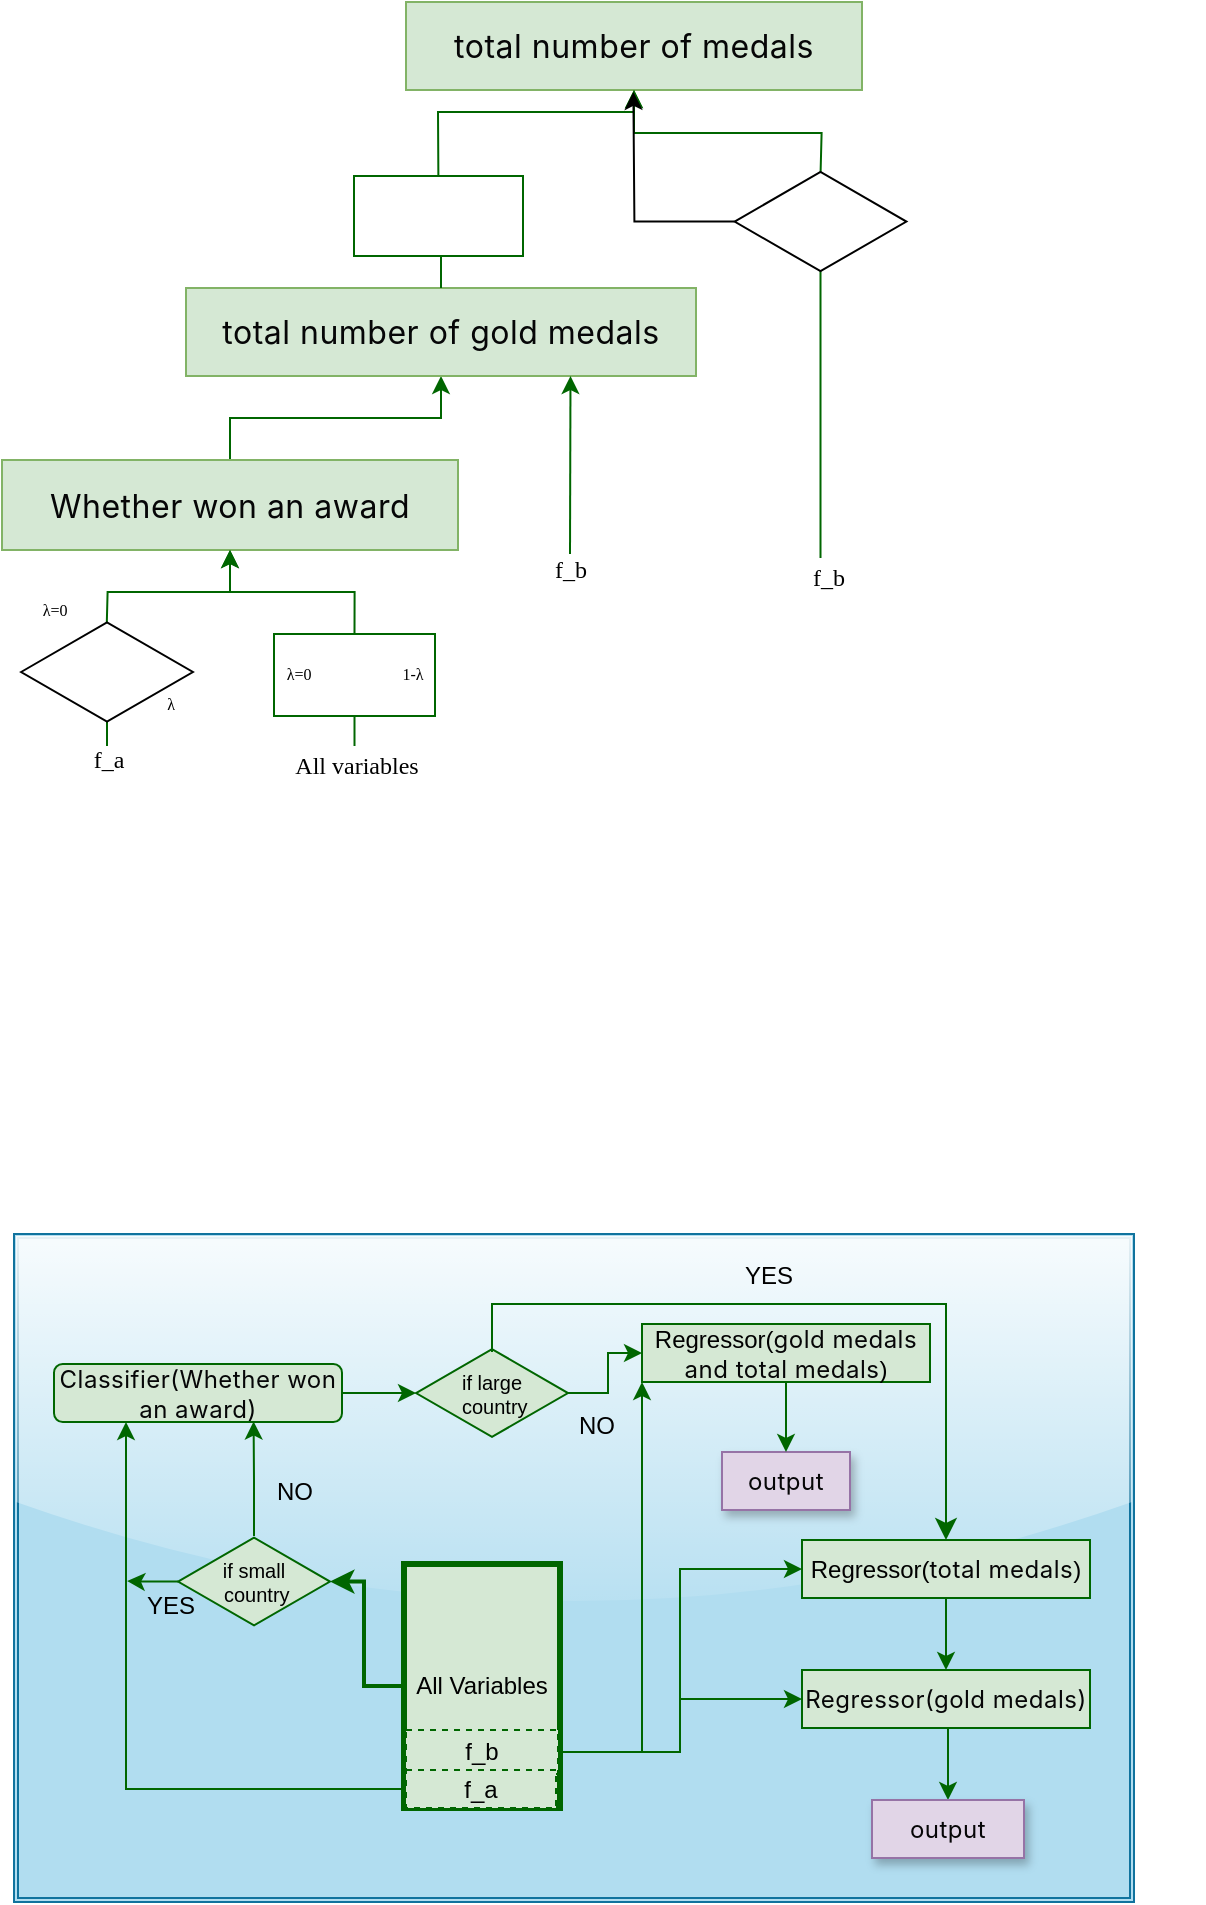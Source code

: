 <mxfile version="25.0.3">
  <diagram name="Page-1" id="56d8cN-TVanc_mb9fx5j">
    <mxGraphModel dx="977" dy="573" grid="0" gridSize="10" guides="1" tooltips="1" connect="1" arrows="1" fold="1" page="1" pageScale="1" pageWidth="827" pageHeight="1169" math="0" shadow="0">
      <root>
        <mxCell id="0" />
        <mxCell id="1" parent="0" />
        <mxCell id="pmv8w4UEuPmOjUD1KjCt-109" value="" style="shape=ext;double=1;rounded=0;whiteSpace=wrap;html=1;fillColor=#b1ddf0;strokeColor=#10739e;glass=1;" vertex="1" parent="1">
          <mxGeometry x="45" y="640" width="560" height="334" as="geometry" />
        </mxCell>
        <mxCell id="pmv8w4UEuPmOjUD1KjCt-36" value="" style="edgeStyle=orthogonalEdgeStyle;rounded=0;orthogonalLoop=1;jettySize=auto;html=1;strokeColor=#006600;" edge="1" parent="1" source="pmv8w4UEuPmOjUD1KjCt-1" target="pmv8w4UEuPmOjUD1KjCt-6">
          <mxGeometry relative="1" as="geometry" />
        </mxCell>
        <mxCell id="pmv8w4UEuPmOjUD1KjCt-1" value="&lt;span style=&quot;color: rgb(6, 6, 7); font-family: -apple-system, BlinkMacSystemFont, &amp;quot;Helvetica Neue&amp;quot;, Helvetica, &amp;quot;Segoe UI&amp;quot;, Arial, Roboto, &amp;quot;PingFang SC&amp;quot;, MIUI, &amp;quot;Hiragino Sans GB&amp;quot;, &amp;quot;Microsoft YaHei&amp;quot;, sans-serif; letter-spacing: 0.25px; text-align: start; white-space-collapse: preserve;&quot;&gt;&lt;font style=&quot;font-size: 16px;&quot;&gt;Whether won an award&lt;/font&gt;&lt;/span&gt;" style="rounded=0;whiteSpace=wrap;html=1;fillColor=#d5e8d4;strokeColor=#82b366;labelBackgroundColor=none;" vertex="1" parent="1">
          <mxGeometry x="39" y="253" width="228" height="45" as="geometry" />
        </mxCell>
        <mxCell id="pmv8w4UEuPmOjUD1KjCt-5" value="&lt;span style=&quot;color: rgb(6, 6, 7); font-family: -apple-system, BlinkMacSystemFont, &amp;quot;Helvetica Neue&amp;quot;, Helvetica, &amp;quot;Segoe UI&amp;quot;, Arial, Roboto, &amp;quot;PingFang SC&amp;quot;, MIUI, &amp;quot;Hiragino Sans GB&amp;quot;, &amp;quot;Microsoft YaHei&amp;quot;, sans-serif; letter-spacing: 0.25px; text-align: start; white-space-collapse: preserve;&quot;&gt;&lt;font style=&quot;font-size: 16px;&quot;&gt;total number of medals&lt;/font&gt;&lt;/span&gt;" style="rounded=0;whiteSpace=wrap;html=1;fillColor=#d5e8d4;strokeColor=#82b366;labelBackgroundColor=none;" vertex="1" parent="1">
          <mxGeometry x="241" y="24" width="228" height="44" as="geometry" />
        </mxCell>
        <mxCell id="pmv8w4UEuPmOjUD1KjCt-6" value="&lt;span style=&quot;color: rgb(6, 6, 7); font-family: -apple-system, BlinkMacSystemFont, &amp;quot;Helvetica Neue&amp;quot;, Helvetica, &amp;quot;Segoe UI&amp;quot;, Arial, Roboto, &amp;quot;PingFang SC&amp;quot;, MIUI, &amp;quot;Hiragino Sans GB&amp;quot;, &amp;quot;Microsoft YaHei&amp;quot;, sans-serif; letter-spacing: 0.25px; text-align: start; white-space-collapse: preserve;&quot;&gt;&lt;font style=&quot;font-size: 16px;&quot;&gt;total number of gold medals&lt;/font&gt;&lt;/span&gt;" style="rounded=0;whiteSpace=wrap;html=1;fillColor=#d5e8d4;strokeColor=#82b366;labelBackgroundColor=none;" vertex="1" parent="1">
          <mxGeometry x="131" y="167" width="255" height="44" as="geometry" />
        </mxCell>
        <mxCell id="pmv8w4UEuPmOjUD1KjCt-15" value="" style="edgeStyle=orthogonalEdgeStyle;rounded=0;orthogonalLoop=1;jettySize=auto;html=1;strokeColor=#006600;" edge="1" parent="1" target="pmv8w4UEuPmOjUD1KjCt-1">
          <mxGeometry relative="1" as="geometry">
            <mxPoint x="91.257" y="340" as="sourcePoint" />
          </mxGeometry>
        </mxCell>
        <mxCell id="pmv8w4UEuPmOjUD1KjCt-26" value="" style="line;strokeWidth=1;direction=south;html=1;strokeColor=#006600;" vertex="1" parent="1">
          <mxGeometry x="86.5" y="380" width="10" height="16" as="geometry" />
        </mxCell>
        <mxCell id="pmv8w4UEuPmOjUD1KjCt-28" value="&lt;p style=&quot;language:en-US;margin-top:0pt;margin-bottom:0pt;margin-left:0in;&lt;br/&gt;text-align:left;direction:ltr;unicode-bidi:embed;mso-line-break-override:none;&lt;br/&gt;word-break:normal;punctuation-wrap:hanging&quot;&gt;&lt;span style=&quot;font-size: 6pt; font-family: Aptos;&quot;&gt;λ&lt;/span&gt;&lt;/p&gt;" style="text;html=1;align=center;verticalAlign=middle;resizable=0;points=[];autosize=1;strokeColor=none;fillColor=none;" vertex="1" parent="1">
          <mxGeometry x="112.46" y="361" width="22" height="26" as="geometry" />
        </mxCell>
        <mxCell id="pmv8w4UEuPmOjUD1KjCt-29" value="&lt;p style=&quot;language:en-US;margin-top:0pt;margin-bottom:0pt;margin-left:0in;&lt;br/&gt;text-align:left;direction:ltr;unicode-bidi:embed;mso-line-break-override:none;&lt;br/&gt;word-break:normal;punctuation-wrap:hanging&quot;&gt;&lt;span style=&quot;font-size: 6pt; font-family: Aptos;&quot;&gt;λ=0&lt;/span&gt;&lt;/p&gt;" style="text;html=1;align=center;verticalAlign=middle;resizable=0;points=[];autosize=1;strokeColor=none;fillColor=none;" vertex="1" parent="1">
          <mxGeometry x="48.54" y="314" width="33" height="26" as="geometry" />
        </mxCell>
        <mxCell id="pmv8w4UEuPmOjUD1KjCt-30" value="" style="shape=partialRectangle;whiteSpace=wrap;html=1;bottom=1;right=1;left=1;top=0;fillColor=none;routingCenterX=-0.5;rotation=-180;strokeColor=#006600;" vertex="1" parent="1">
          <mxGeometry x="175" y="340" width="80.5" height="20" as="geometry" />
        </mxCell>
        <mxCell id="pmv8w4UEuPmOjUD1KjCt-31" value="" style="shape=partialRectangle;whiteSpace=wrap;html=1;bottom=1;right=1;left=1;top=0;fillColor=none;routingCenterX=-0.5;rotation=0;strokeColor=#006600;" vertex="1" parent="1">
          <mxGeometry x="175" y="361" width="80.5" height="20" as="geometry" />
        </mxCell>
        <mxCell id="pmv8w4UEuPmOjUD1KjCt-32" value="" style="line;strokeWidth=1;direction=south;html=1;strokeColor=#006600;" vertex="1" parent="1">
          <mxGeometry x="210.25" y="381" width="10" height="15" as="geometry" />
        </mxCell>
        <mxCell id="pmv8w4UEuPmOjUD1KjCt-33" value="&lt;p style=&quot;language:en-US;margin-top:0pt;margin-bottom:0pt;margin-left:0in;&lt;br/&gt;text-align:left;direction:ltr;unicode-bidi:embed;mso-line-break-override:none;&lt;br/&gt;word-break:normal;punctuation-wrap:hanging&quot;&gt;&lt;span style=&quot;font-size: 6pt; font-family: Aptos;&quot;&gt;1-&lt;/span&gt;&lt;span style=&quot;font-family: Aptos; font-size: 6pt; background-color: initial;&quot;&gt;λ&lt;/span&gt;&lt;/p&gt;" style="text;html=1;align=center;verticalAlign=middle;resizable=0;points=[];autosize=1;strokeColor=none;fillColor=none;" vertex="1" parent="1">
          <mxGeometry x="228" y="346" width="31" height="26" as="geometry" />
        </mxCell>
        <mxCell id="pmv8w4UEuPmOjUD1KjCt-34" value="&lt;p style=&quot;language:en-US;margin-top:0pt;margin-bottom:0pt;margin-left:0in;&lt;br/&gt;text-align:left;direction:ltr;unicode-bidi:embed;mso-line-break-override:none;&lt;br/&gt;word-break:normal;punctuation-wrap:hanging&quot;&gt;&lt;span style=&quot;font-size: 6pt; font-family: Aptos;&quot;&gt;λ=0&lt;/span&gt;&lt;/p&gt;" style="text;html=1;align=center;verticalAlign=middle;resizable=0;points=[];autosize=1;strokeColor=none;fillColor=none;" vertex="1" parent="1">
          <mxGeometry x="170" y="346" width="33" height="26" as="geometry" />
        </mxCell>
        <mxCell id="pmv8w4UEuPmOjUD1KjCt-35" value="" style="edgeStyle=orthogonalEdgeStyle;rounded=0;orthogonalLoop=1;jettySize=auto;html=1;strokeColor=#006600;exitX=0.5;exitY=1;exitDx=0;exitDy=0;entryX=0.5;entryY=1;entryDx=0;entryDy=0;" edge="1" parent="1" source="pmv8w4UEuPmOjUD1KjCt-30" target="pmv8w4UEuPmOjUD1KjCt-1">
          <mxGeometry relative="1" as="geometry">
            <mxPoint x="53" y="339.46" as="sourcePoint" />
            <mxPoint x="176" y="297.46" as="targetPoint" />
          </mxGeometry>
        </mxCell>
        <mxCell id="pmv8w4UEuPmOjUD1KjCt-37" value="" style="endArrow=classic;html=1;rounded=0;entryX=0.75;entryY=1;entryDx=0;entryDy=0;strokeColor=#006600;" edge="1" parent="1">
          <mxGeometry width="50" height="50" relative="1" as="geometry">
            <mxPoint x="323" y="300" as="sourcePoint" />
            <mxPoint x="323.25" y="211" as="targetPoint" />
          </mxGeometry>
        </mxCell>
        <mxCell id="pmv8w4UEuPmOjUD1KjCt-38" value="&lt;p style=&quot;language:en-US;margin-top:0pt;margin-bottom:0pt;margin-left:0in;&lt;br/&gt;text-align:left;direction:ltr;unicode-bidi:embed;mso-line-break-override:none;&lt;br/&gt;word-break:normal;punctuation-wrap:hanging&quot;&gt;&lt;span style=&quot;font-family: Aptos;&quot;&gt;All variables&lt;/span&gt;&lt;/p&gt;" style="text;html=1;align=center;verticalAlign=middle;resizable=0;points=[];autosize=1;strokeColor=none;fillColor=none;fontSize=12;" vertex="1" parent="1">
          <mxGeometry x="172.25" y="392" width="87" height="27" as="geometry" />
        </mxCell>
        <mxCell id="pmv8w4UEuPmOjUD1KjCt-39" value="&lt;p style=&quot;language:en-US;margin-top:0pt;margin-bottom:0pt;margin-left:0in;&lt;br/&gt;text-align:left;direction:ltr;unicode-bidi:embed;mso-line-break-override:none;&lt;br/&gt;word-break:normal;punctuation-wrap:hanging&quot;&gt;&lt;font&gt;&lt;span style=&quot;font-family: Aptos;&quot;&gt;f&lt;/span&gt;&lt;span style=&quot;font-family: Aptos;&quot;&gt;_a&lt;/span&gt;&lt;/font&gt;&lt;/p&gt;" style="text;html=1;align=center;verticalAlign=middle;resizable=0;points=[];autosize=1;strokeColor=none;fillColor=none;fontSize=12;" vertex="1" parent="1">
          <mxGeometry x="75" y="389" width="34" height="27" as="geometry" />
        </mxCell>
        <mxCell id="pmv8w4UEuPmOjUD1KjCt-41" value="&lt;p style=&quot;language:en-US;margin-top:0pt;margin-bottom:0pt;margin-left:0in;&lt;br/&gt;text-align:left;direction:ltr;unicode-bidi:embed;mso-line-break-override:none;&lt;br/&gt;word-break:normal;punctuation-wrap:hanging&quot;&gt;&lt;font&gt;&lt;span style=&quot;font-family: Aptos;&quot;&gt;f&lt;/span&gt;&lt;span style=&quot;font-family: Aptos;&quot;&gt;_b&lt;/span&gt;&lt;/font&gt;&lt;/p&gt;" style="text;html=1;align=center;verticalAlign=middle;resizable=0;points=[];autosize=1;strokeColor=none;fillColor=none;fontSize=12;" vertex="1" parent="1">
          <mxGeometry x="305" y="294" width="35" height="27" as="geometry" />
        </mxCell>
        <mxCell id="pmv8w4UEuPmOjUD1KjCt-56" style="edgeStyle=orthogonalEdgeStyle;rounded=0;orthogonalLoop=1;jettySize=auto;html=1;entryX=0.5;entryY=1;entryDx=0;entryDy=0;fontColor=#000000;strokeColor=#006600;" edge="1" parent="1" source="pmv8w4UEuPmOjUD1KjCt-42" target="pmv8w4UEuPmOjUD1KjCt-5">
          <mxGeometry relative="1" as="geometry">
            <Array as="points">
              <mxPoint x="257" y="79" />
              <mxPoint x="355" y="79" />
            </Array>
          </mxGeometry>
        </mxCell>
        <mxCell id="pmv8w4UEuPmOjUD1KjCt-42" value="" style="shape=partialRectangle;whiteSpace=wrap;html=1;bottom=1;right=1;left=1;top=0;fillColor=none;routingCenterX=-0.5;rotation=-180;strokeColor=#006600;" vertex="1" parent="1">
          <mxGeometry x="215" y="111" width="84.5" height="20" as="geometry" />
        </mxCell>
        <mxCell id="pmv8w4UEuPmOjUD1KjCt-43" value="" style="shape=partialRectangle;whiteSpace=wrap;html=1;bottom=1;right=1;left=1;top=0;fillColor=none;routingCenterX=-0.5;rotation=0;strokeColor=#006600;" vertex="1" parent="1">
          <mxGeometry x="215" y="132" width="84.5" height="19" as="geometry" />
        </mxCell>
        <mxCell id="pmv8w4UEuPmOjUD1KjCt-46" value="&lt;p style=&quot;language:en-US;margin-top:0pt;margin-bottom:0pt;margin-left:0in;&lt;br/&gt;text-align:left;direction:ltr;unicode-bidi:embed;mso-line-break-override:none;&lt;br/&gt;word-break:normal;punctuation-wrap:hanging&quot;&gt;&lt;br&gt;&lt;/p&gt;" style="text;html=1;align=center;verticalAlign=middle;resizable=0;points=[];autosize=1;strokeColor=none;fillColor=none;" vertex="1" parent="1">
          <mxGeometry x="622" y="543" width="18" height="26" as="geometry" />
        </mxCell>
        <mxCell id="pmv8w4UEuPmOjUD1KjCt-54" value="" style="line;strokeWidth=1;direction=south;html=1;strokeColor=#006600;" vertex="1" parent="1">
          <mxGeometry x="253.5" y="151" width="10" height="16" as="geometry" />
        </mxCell>
        <mxCell id="pmv8w4UEuPmOjUD1KjCt-59" style="edgeStyle=orthogonalEdgeStyle;rounded=0;orthogonalLoop=1;jettySize=auto;html=1;entryX=0.5;entryY=1;entryDx=0;entryDy=0;fontColor=#000000;strokeColor=#006600;exitX=0.5;exitY=1;exitDx=0;exitDy=0;" edge="1" parent="1" target="pmv8w4UEuPmOjUD1KjCt-5">
          <mxGeometry relative="1" as="geometry">
            <mxPoint x="448.25" y="111" as="sourcePoint" />
            <mxPoint x="365" y="78" as="targetPoint" />
          </mxGeometry>
        </mxCell>
        <mxCell id="pmv8w4UEuPmOjUD1KjCt-62" value="" style="line;strokeWidth=1;direction=south;html=1;strokeColor=#006600;" vertex="1" parent="1">
          <mxGeometry x="443.25" y="152" width="10" height="150" as="geometry" />
        </mxCell>
        <mxCell id="pmv8w4UEuPmOjUD1KjCt-63" value="&lt;p style=&quot;language:en-US;margin-top:0pt;margin-bottom:0pt;margin-left:0in;&lt;br/&gt;text-align:left;direction:ltr;unicode-bidi:embed;mso-line-break-override:none;&lt;br/&gt;word-break:normal;punctuation-wrap:hanging&quot;&gt;&lt;font&gt;&lt;span style=&quot;font-family: Aptos;&quot;&gt;f&lt;/span&gt;&lt;span style=&quot;font-family: Aptos;&quot;&gt;_b&lt;/span&gt;&lt;/font&gt;&lt;/p&gt;" style="text;html=1;align=center;verticalAlign=middle;resizable=0;points=[];autosize=1;strokeColor=none;fillColor=none;fontSize=12;" vertex="1" parent="1">
          <mxGeometry x="434" y="298" width="35" height="27" as="geometry" />
        </mxCell>
        <mxCell id="pmv8w4UEuPmOjUD1KjCt-67" style="edgeStyle=orthogonalEdgeStyle;rounded=0;orthogonalLoop=1;jettySize=auto;html=1;" edge="1" parent="1" source="pmv8w4UEuPmOjUD1KjCt-65">
          <mxGeometry relative="1" as="geometry">
            <mxPoint x="354.684" y="68.965" as="targetPoint" />
          </mxGeometry>
        </mxCell>
        <mxCell id="pmv8w4UEuPmOjUD1KjCt-65" value="" style="html=1;whiteSpace=wrap;aspect=fixed;shape=isoRectangle;" vertex="1" parent="1">
          <mxGeometry x="405.29" y="108" width="85.92" height="51.56" as="geometry" />
        </mxCell>
        <mxCell id="pmv8w4UEuPmOjUD1KjCt-70" value="" style="html=1;whiteSpace=wrap;aspect=fixed;shape=isoRectangle;" vertex="1" parent="1">
          <mxGeometry x="48.54" y="333.22" width="85.92" height="51.56" as="geometry" />
        </mxCell>
        <mxCell id="pmv8w4UEuPmOjUD1KjCt-96" style="edgeStyle=orthogonalEdgeStyle;rounded=0;orthogonalLoop=1;jettySize=auto;html=1;entryX=0;entryY=1;entryDx=0;entryDy=0;fillColor=#d5e8d4;strokeColor=#006600;" edge="1" parent="1" source="pmv8w4UEuPmOjUD1KjCt-73" target="pmv8w4UEuPmOjUD1KjCt-110">
          <mxGeometry relative="1" as="geometry" />
        </mxCell>
        <mxCell id="pmv8w4UEuPmOjUD1KjCt-102" style="edgeStyle=orthogonalEdgeStyle;rounded=0;orthogonalLoop=1;jettySize=auto;html=1;entryX=0;entryY=0.5;entryDx=0;entryDy=0;fillColor=#d5e8d4;strokeColor=#006600;" edge="1" parent="1" source="pmv8w4UEuPmOjUD1KjCt-73" target="pmv8w4UEuPmOjUD1KjCt-97">
          <mxGeometry relative="1" as="geometry" />
        </mxCell>
        <mxCell id="pmv8w4UEuPmOjUD1KjCt-103" style="edgeStyle=orthogonalEdgeStyle;rounded=0;orthogonalLoop=1;jettySize=auto;html=1;entryX=0;entryY=0.5;entryDx=0;entryDy=0;fillColor=#d5e8d4;strokeColor=#006600;" edge="1" parent="1" source="pmv8w4UEuPmOjUD1KjCt-73" target="pmv8w4UEuPmOjUD1KjCt-98">
          <mxGeometry relative="1" as="geometry" />
        </mxCell>
        <mxCell id="pmv8w4UEuPmOjUD1KjCt-79" value="" style="edgeStyle=orthogonalEdgeStyle;rounded=0;orthogonalLoop=1;jettySize=auto;html=1;fillColor=#d5e8d4;strokeColor=#006600;strokeWidth=2;" edge="1" parent="1" source="pmv8w4UEuPmOjUD1KjCt-75" target="pmv8w4UEuPmOjUD1KjCt-78">
          <mxGeometry relative="1" as="geometry" />
        </mxCell>
        <mxCell id="pmv8w4UEuPmOjUD1KjCt-75" value="All Variables" style="rounded=0;whiteSpace=wrap;html=1;fillColor=#d5e8d4;strokeColor=#006600;strokeWidth=3;" vertex="1" parent="1">
          <mxGeometry x="240" y="805" width="78" height="122" as="geometry" />
        </mxCell>
        <mxCell id="pmv8w4UEuPmOjUD1KjCt-73" value="f_b" style="rounded=0;whiteSpace=wrap;html=1;fillColor=#d5e8d4;strokeColor=#006600;strokeWidth=1;dashed=1;shadow=0;" vertex="1" parent="1">
          <mxGeometry x="241" y="888" width="76" height="22" as="geometry" />
        </mxCell>
        <mxCell id="pmv8w4UEuPmOjUD1KjCt-76" value="f_a" style="rounded=0;whiteSpace=wrap;html=1;fillColor=#d5e8d4;strokeColor=#006600;strokeWidth=1;dashed=1;" vertex="1" parent="1">
          <mxGeometry x="241" y="908" width="75" height="19" as="geometry" />
        </mxCell>
        <mxCell id="pmv8w4UEuPmOjUD1KjCt-80" style="edgeStyle=orthogonalEdgeStyle;rounded=0;orthogonalLoop=1;jettySize=auto;html=1;entryX=0.25;entryY=1;entryDx=0;entryDy=0;fillColor=#d5e8d4;strokeColor=#006600;" edge="1" parent="1" source="pmv8w4UEuPmOjUD1KjCt-76" target="pmv8w4UEuPmOjUD1KjCt-82">
          <mxGeometry relative="1" as="geometry">
            <mxPoint x="103" y="736" as="targetPoint" />
          </mxGeometry>
        </mxCell>
        <mxCell id="pmv8w4UEuPmOjUD1KjCt-81" style="edgeStyle=orthogonalEdgeStyle;rounded=0;orthogonalLoop=1;jettySize=auto;html=1;fillColor=#d5e8d4;strokeColor=#006600;" edge="1" parent="1" source="pmv8w4UEuPmOjUD1KjCt-78">
          <mxGeometry relative="1" as="geometry">
            <mxPoint x="101.553" y="813.5" as="targetPoint" />
          </mxGeometry>
        </mxCell>
        <mxCell id="pmv8w4UEuPmOjUD1KjCt-83" style="edgeStyle=orthogonalEdgeStyle;rounded=0;orthogonalLoop=1;jettySize=auto;html=1;entryX=0.693;entryY=0.992;entryDx=0;entryDy=0;fillColor=#d5e8d4;strokeColor=#006600;entryPerimeter=0;" edge="1" parent="1" source="pmv8w4UEuPmOjUD1KjCt-78" target="pmv8w4UEuPmOjUD1KjCt-82">
          <mxGeometry relative="1" as="geometry" />
        </mxCell>
        <mxCell id="pmv8w4UEuPmOjUD1KjCt-78" value="if small&lt;div&gt;&amp;nbsp;country&lt;/div&gt;" style="html=1;whiteSpace=wrap;aspect=fixed;shape=isoRectangle;fontSize=10;fillColor=#d5e8d4;strokeColor=#006600;" vertex="1" parent="1">
          <mxGeometry x="127" y="791.0" width="76" height="45.59" as="geometry" />
        </mxCell>
        <mxCell id="pmv8w4UEuPmOjUD1KjCt-86" value="" style="edgeStyle=orthogonalEdgeStyle;rounded=0;orthogonalLoop=1;jettySize=auto;html=1;fillColor=#d5e8d4;strokeColor=#006600;" edge="1" parent="1" source="pmv8w4UEuPmOjUD1KjCt-82" target="pmv8w4UEuPmOjUD1KjCt-85">
          <mxGeometry relative="1" as="geometry" />
        </mxCell>
        <mxCell id="pmv8w4UEuPmOjUD1KjCt-82" value="&lt;span style=&quot;color: rgb(6, 6, 7); font-family: -apple-system, BlinkMacSystemFont, &amp;quot;Helvetica Neue&amp;quot;, Helvetica, &amp;quot;Segoe UI&amp;quot;, Arial, Roboto, &amp;quot;PingFang SC&amp;quot;, MIUI, &amp;quot;Hiragino Sans GB&amp;quot;, &amp;quot;Microsoft YaHei&amp;quot;, sans-serif; letter-spacing: 0.25px; text-align: start; white-space-collapse: preserve;&quot;&gt;&lt;font&gt;Classifier(Whether won an award)&lt;/font&gt;&lt;/span&gt;" style="rounded=1;whiteSpace=wrap;html=1;fillColor=#d5e8d4;strokeColor=#006600;" vertex="1" parent="1">
          <mxGeometry x="65" y="705" width="144" height="29" as="geometry" />
        </mxCell>
        <mxCell id="pmv8w4UEuPmOjUD1KjCt-111" value="" style="edgeStyle=orthogonalEdgeStyle;rounded=0;orthogonalLoop=1;jettySize=auto;html=1;strokeColor=#006600;" edge="1" parent="1" source="pmv8w4UEuPmOjUD1KjCt-85" target="pmv8w4UEuPmOjUD1KjCt-110">
          <mxGeometry relative="1" as="geometry" />
        </mxCell>
        <mxCell id="pmv8w4UEuPmOjUD1KjCt-85" value="if large&lt;div&gt;&amp;nbsp;country&lt;/div&gt;" style="html=1;whiteSpace=wrap;aspect=fixed;shape=isoRectangle;fontSize=10;fillColor=#d5e8d4;strokeColor=#006600;" vertex="1" parent="1">
          <mxGeometry x="246" y="696.71" width="76" height="45.59" as="geometry" />
        </mxCell>
        <mxCell id="pmv8w4UEuPmOjUD1KjCt-93" value="" style="edgeStyle=elbowEdgeStyle;elbow=vertical;endArrow=classic;html=1;curved=0;rounded=0;endSize=8;startSize=8;fillColor=#d5e8d4;strokeColor=#006600;entryX=0.5;entryY=0;entryDx=0;entryDy=0;" edge="1" parent="1" target="pmv8w4UEuPmOjUD1KjCt-97">
          <mxGeometry width="50" height="50" relative="1" as="geometry">
            <mxPoint x="284" y="699" as="sourcePoint" />
            <mxPoint x="552" y="793" as="targetPoint" />
            <Array as="points">
              <mxPoint x="396" y="675" />
            </Array>
          </mxGeometry>
        </mxCell>
        <mxCell id="pmv8w4UEuPmOjUD1KjCt-94" value="&lt;span style=&quot;color: rgb(6, 6, 7); font-family: -apple-system, BlinkMacSystemFont, &amp;quot;Helvetica Neue&amp;quot;, Helvetica, &amp;quot;Segoe UI&amp;quot;, Arial, Roboto, &amp;quot;PingFang SC&amp;quot;, MIUI, &amp;quot;Hiragino Sans GB&amp;quot;, &amp;quot;Microsoft YaHei&amp;quot;, sans-serif; letter-spacing: 0.25px; text-align: start; white-space-collapse: preserve;&quot;&gt;&lt;font&gt;output&lt;/font&gt;&lt;/span&gt;" style="rounded=0;whiteSpace=wrap;html=1;fillColor=#e1d5e7;strokeColor=#9673a6;glass=0;shadow=1;" vertex="1" parent="1">
          <mxGeometry x="399" y="749" width="64" height="29" as="geometry" />
        </mxCell>
        <mxCell id="pmv8w4UEuPmOjUD1KjCt-100" style="edgeStyle=orthogonalEdgeStyle;rounded=0;orthogonalLoop=1;jettySize=auto;html=1;exitX=0.5;exitY=1;exitDx=0;exitDy=0;entryX=0.5;entryY=0;entryDx=0;entryDy=0;fillColor=#d5e8d4;strokeColor=#006600;" edge="1" parent="1" source="pmv8w4UEuPmOjUD1KjCt-97" target="pmv8w4UEuPmOjUD1KjCt-98">
          <mxGeometry relative="1" as="geometry" />
        </mxCell>
        <mxCell id="pmv8w4UEuPmOjUD1KjCt-97" value="Regressor(&lt;span style=&quot;color: rgb(6, 6, 7); font-family: -apple-system, BlinkMacSystemFont, &amp;quot;Helvetica Neue&amp;quot;, Helvetica, &amp;quot;Segoe UI&amp;quot;, Arial, Roboto, &amp;quot;PingFang SC&amp;quot;, MIUI, &amp;quot;Hiragino Sans GB&amp;quot;, &amp;quot;Microsoft YaHei&amp;quot;, sans-serif; letter-spacing: 0.25px; text-align: start; white-space-collapse: preserve;&quot;&gt;total medals&lt;/span&gt;)" style="rounded=0;whiteSpace=wrap;html=1;fillColor=#d5e8d4;strokeColor=#006600;" vertex="1" parent="1">
          <mxGeometry x="439" y="793" width="144" height="29" as="geometry" />
        </mxCell>
        <mxCell id="pmv8w4UEuPmOjUD1KjCt-101" style="edgeStyle=orthogonalEdgeStyle;rounded=0;orthogonalLoop=1;jettySize=auto;html=1;exitX=0.5;exitY=1;exitDx=0;exitDy=0;entryX=0.5;entryY=0;entryDx=0;entryDy=0;fillColor=#d5e8d4;strokeColor=#006600;" edge="1" parent="1" source="pmv8w4UEuPmOjUD1KjCt-98" target="pmv8w4UEuPmOjUD1KjCt-99">
          <mxGeometry relative="1" as="geometry" />
        </mxCell>
        <mxCell id="pmv8w4UEuPmOjUD1KjCt-98" value="&lt;span style=&quot;color: rgb(6, 6, 7); font-family: -apple-system, BlinkMacSystemFont, &amp;quot;Helvetica Neue&amp;quot;, Helvetica, &amp;quot;Segoe UI&amp;quot;, Arial, Roboto, &amp;quot;PingFang SC&amp;quot;, MIUI, &amp;quot;Hiragino Sans GB&amp;quot;, &amp;quot;Microsoft YaHei&amp;quot;, sans-serif; letter-spacing: 0.25px; text-align: start; white-space-collapse: preserve;&quot;&gt;&lt;font&gt;Regressor(gold medals)&lt;/font&gt;&lt;/span&gt;" style="rounded=0;whiteSpace=wrap;html=1;fillColor=#d5e8d4;strokeColor=#006600;" vertex="1" parent="1">
          <mxGeometry x="439" y="858" width="144" height="29" as="geometry" />
        </mxCell>
        <mxCell id="pmv8w4UEuPmOjUD1KjCt-99" value="&lt;div style=&quot;text-align: start;&quot;&gt;&lt;span style=&quot;background-color: initial; letter-spacing: 0.25px; white-space-collapse: preserve;&quot;&gt;&lt;font face=&quot;-apple-system, BlinkMacSystemFont, Helvetica Neue, Helvetica, Segoe UI, Arial, Roboto, PingFang SC, MIUI, Hiragino Sans GB, Microsoft YaHei, sans-serif&quot; color=&quot;#060607&quot;&gt;output&lt;/font&gt;&lt;/span&gt;&lt;/div&gt;" style="rounded=0;whiteSpace=wrap;html=1;fillColor=#e1d5e7;strokeColor=#9673a6;shadow=1;" vertex="1" parent="1">
          <mxGeometry x="474" y="923" width="76" height="29" as="geometry" />
        </mxCell>
        <mxCell id="pmv8w4UEuPmOjUD1KjCt-105" value="YES" style="text;html=1;align=center;verticalAlign=middle;resizable=0;points=[];autosize=1;" vertex="1" parent="1">
          <mxGeometry x="102.46" y="813" width="42" height="26" as="geometry" />
        </mxCell>
        <mxCell id="pmv8w4UEuPmOjUD1KjCt-106" value="NO" style="text;html=1;align=center;verticalAlign=middle;resizable=0;points=[];autosize=1;" vertex="1" parent="1">
          <mxGeometry x="167" y="756" width="36" height="26" as="geometry" />
        </mxCell>
        <mxCell id="pmv8w4UEuPmOjUD1KjCt-107" value="NO" style="text;html=1;align=center;verticalAlign=middle;resizable=0;points=[];autosize=1;" vertex="1" parent="1">
          <mxGeometry x="318" y="723" width="36" height="26" as="geometry" />
        </mxCell>
        <mxCell id="pmv8w4UEuPmOjUD1KjCt-108" value="YES" style="text;html=1;align=center;verticalAlign=middle;resizable=0;points=[];autosize=1;" vertex="1" parent="1">
          <mxGeometry x="401.25" y="648" width="42" height="26" as="geometry" />
        </mxCell>
        <mxCell id="pmv8w4UEuPmOjUD1KjCt-112" style="edgeStyle=orthogonalEdgeStyle;rounded=0;orthogonalLoop=1;jettySize=auto;html=1;entryX=0.5;entryY=0;entryDx=0;entryDy=0;strokeColor=#006600;" edge="1" parent="1" source="pmv8w4UEuPmOjUD1KjCt-110" target="pmv8w4UEuPmOjUD1KjCt-94">
          <mxGeometry relative="1" as="geometry" />
        </mxCell>
        <mxCell id="pmv8w4UEuPmOjUD1KjCt-110" value="Regressor(&lt;span style=&quot;color: rgb(6, 6, 7); font-family: -apple-system, BlinkMacSystemFont, &amp;quot;Helvetica Neue&amp;quot;, Helvetica, &amp;quot;Segoe UI&amp;quot;, Arial, Roboto, &amp;quot;PingFang SC&amp;quot;, MIUI, &amp;quot;Hiragino Sans GB&amp;quot;, &amp;quot;Microsoft YaHei&amp;quot;, sans-serif; letter-spacing: 0.25px; text-align: start; white-space-collapse: preserve;&quot;&gt;gold medals and total medals&lt;/span&gt;)" style="rounded=0;whiteSpace=wrap;html=1;fillColor=#d5e8d4;strokeColor=#006600;" vertex="1" parent="1">
          <mxGeometry x="359" y="685" width="144" height="29" as="geometry" />
        </mxCell>
      </root>
    </mxGraphModel>
  </diagram>
</mxfile>
